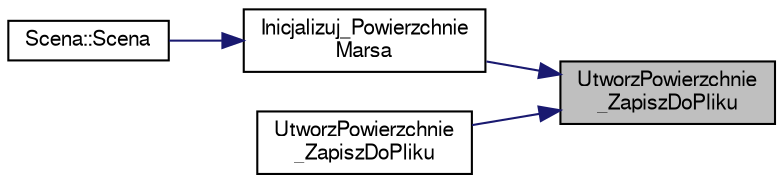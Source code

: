 digraph "UtworzPowierzchnie_ZapiszDoPliku"
{
 // LATEX_PDF_SIZE
  edge [fontname="FreeSans",fontsize="10",labelfontname="FreeSans",labelfontsize="10"];
  node [fontname="FreeSans",fontsize="10",shape=record];
  rankdir="RL";
  Node1 [label="UtworzPowierzchnie\l_ZapiszDoPliku",height=0.2,width=0.4,color="black", fillcolor="grey75", style="filled", fontcolor="black",tooltip=" "];
  Node1 -> Node2 [dir="back",color="midnightblue",fontsize="10",style="solid",fontname="FreeSans"];
  Node2 [label="Inicjalizuj_Powierzchnie\lMarsa",height=0.2,width=0.4,color="black", fillcolor="white", style="filled",URL="$a00062.html#a4ea2370930491646c4519a1f689f117c",tooltip="Inicjalizuje model powierzchni Marsa."];
  Node2 -> Node3 [dir="back",color="midnightblue",fontsize="10",style="solid",fontname="FreeSans"];
  Node3 [label="Scena::Scena",height=0.2,width=0.4,color="black", fillcolor="white", style="filled",URL="$a00089.html#a8f9fe11b4cfef890123a2acc94672e17",tooltip="Konstruktor bezparametryczny."];
  Node1 -> Node4 [dir="back",color="midnightblue",fontsize="10",style="solid",fontname="FreeSans"];
  Node4 [label="UtworzPowierzchnie\l_ZapiszDoPliku",height=0.2,width=0.4,color="black", fillcolor="white", style="filled",URL="$a00062.html#a90f8388bf4b0322ca71017caae3e0d73",tooltip=" "];
}
